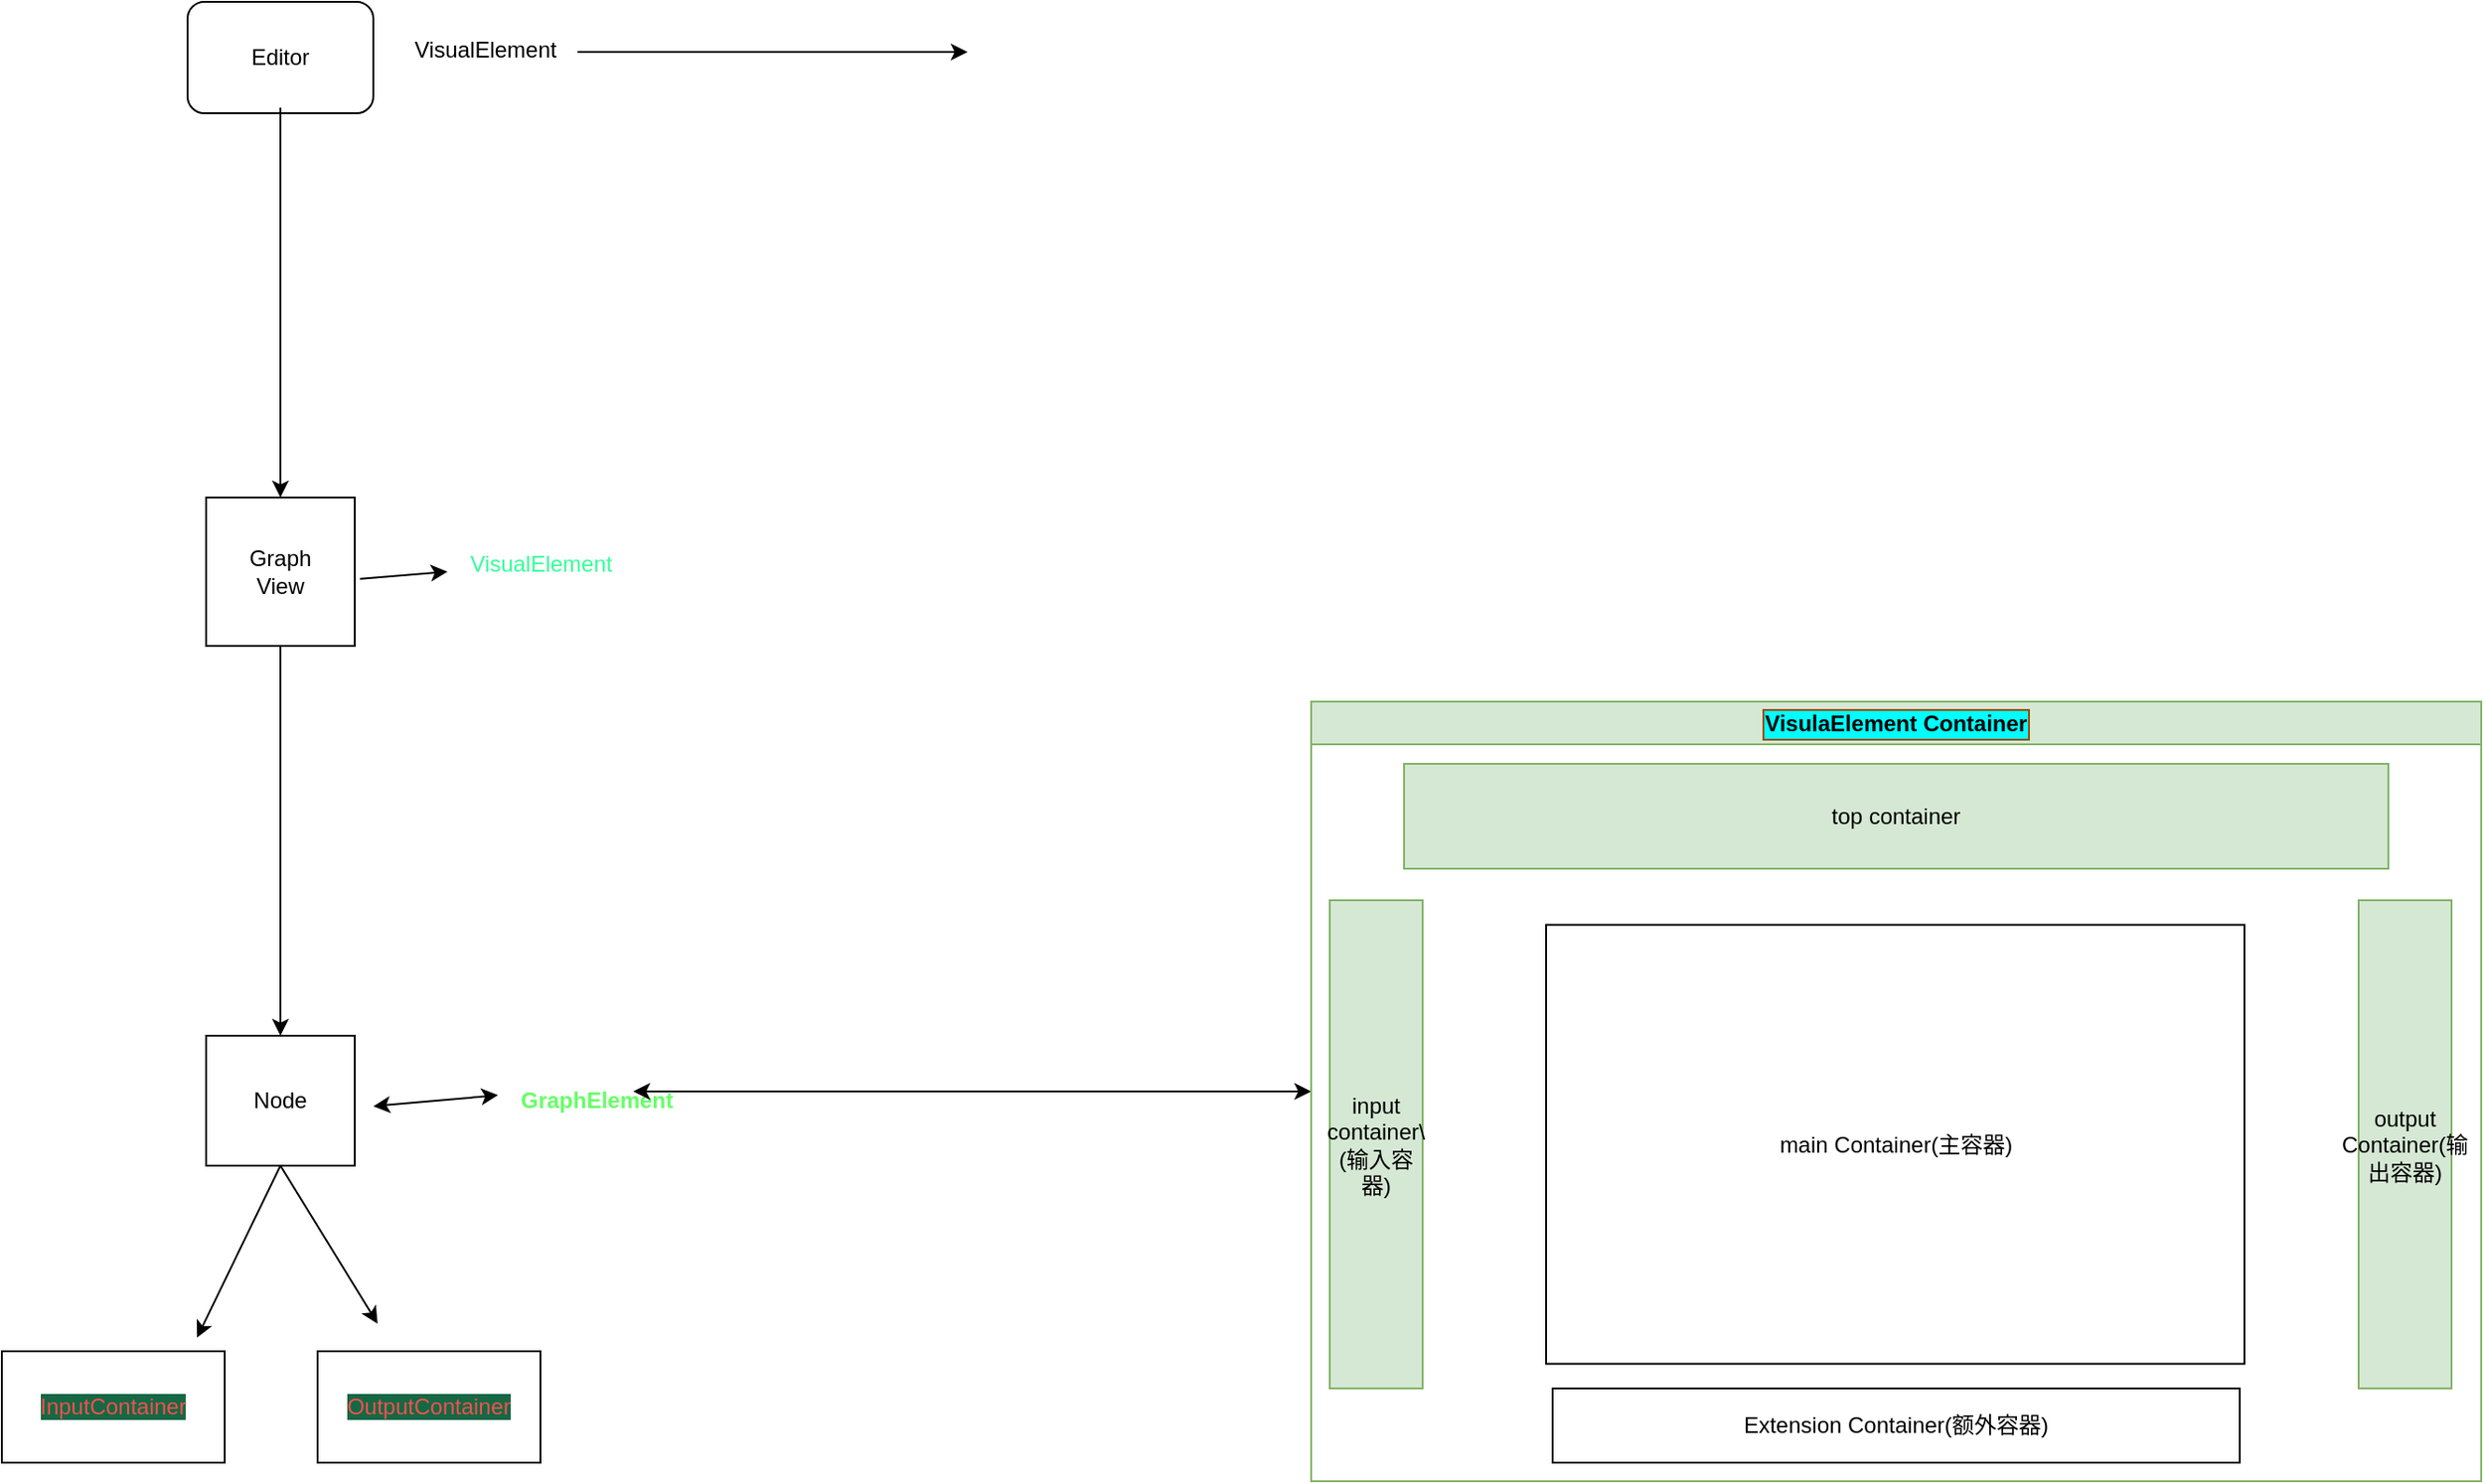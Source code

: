 <mxfile version="24.7.6">
  <diagram name="第 1 页" id="cEUEjpOXRdQMH25T6i1Y">
    <mxGraphModel dx="4052" dy="2286" grid="1" gridSize="10" guides="1" tooltips="1" connect="1" arrows="1" fold="1" page="1" pageScale="1" pageWidth="827" pageHeight="1169" math="0" shadow="0">
      <root>
        <mxCell id="0" />
        <mxCell id="1" parent="0" />
        <mxCell id="V2yEh5TrKZx0-5OOb6w3-1" value="Editor" style="rounded=1;whiteSpace=wrap;html=1;" parent="1" vertex="1">
          <mxGeometry x="320" y="193" width="100" height="60" as="geometry" />
        </mxCell>
        <mxCell id="V2yEh5TrKZx0-5OOb6w3-2" value="" style="endArrow=classic;html=1;rounded=0;entryX=0.5;entryY=0;entryDx=0;entryDy=0;" parent="1" target="V2yEh5TrKZx0-5OOb6w3-5" edge="1">
          <mxGeometry width="50" height="50" relative="1" as="geometry">
            <mxPoint x="370" y="250" as="sourcePoint" />
            <mxPoint x="170" y="440" as="targetPoint" />
            <Array as="points">
              <mxPoint x="370" y="440" />
            </Array>
          </mxGeometry>
        </mxCell>
        <mxCell id="V2yEh5TrKZx0-5OOb6w3-3" value="" style="endArrow=classic;html=1;rounded=0;exitX=0.5;exitY=1;exitDx=0;exitDy=0;entryX=0.5;entryY=0;entryDx=0;entryDy=0;exitPerimeter=0;" parent="1" source="V2yEh5TrKZx0-5OOb6w3-5" target="V2yEh5TrKZx0-5OOb6w3-7" edge="1">
          <mxGeometry width="50" height="50" relative="1" as="geometry">
            <mxPoint x="420" y="530" as="sourcePoint" />
            <mxPoint x="670" y="760" as="targetPoint" />
            <Array as="points" />
          </mxGeometry>
        </mxCell>
        <mxCell id="V2yEh5TrKZx0-5OOb6w3-4" value="VisualElement&lt;div&gt;&lt;br&gt;&lt;/div&gt;" style="text;html=1;align=center;verticalAlign=bottom;resizable=0;points=[];autosize=1;strokeColor=none;fillColor=none;" parent="1" vertex="1">
          <mxGeometry x="430" y="203" width="100" height="40" as="geometry" />
        </mxCell>
        <mxCell id="V2yEh5TrKZx0-5OOb6w3-5" value="Graph&lt;div&gt;View&lt;/div&gt;" style="whiteSpace=wrap;html=1;aspect=fixed;" parent="1" vertex="1">
          <mxGeometry x="330" y="460" width="80" height="80" as="geometry" />
        </mxCell>
        <mxCell id="V2yEh5TrKZx0-5OOb6w3-7" value="Node" style="rounded=0;whiteSpace=wrap;html=1;" parent="1" vertex="1">
          <mxGeometry x="330" y="750" width="80" height="70" as="geometry" />
        </mxCell>
        <mxCell id="V2yEh5TrKZx0-5OOb6w3-9" value="&lt;b&gt;&lt;font style=&quot;--darkreader-inline-color: #8cff7b;&quot; data-darkreader-inline-color=&quot;&quot; color=&quot;#66ff66&quot;&gt;GraphElement&lt;/font&gt;&lt;/b&gt;" style="text;html=1;align=center;verticalAlign=middle;resizable=0;points=[];autosize=1;strokeColor=none;fillColor=none;" parent="1" vertex="1">
          <mxGeometry x="485" y="770" width="110" height="30" as="geometry" />
        </mxCell>
        <mxCell id="V2yEh5TrKZx0-5OOb6w3-11" value="&lt;font style=&quot;--darkreader-inline-color: #6effab;&quot; data-darkreader-inline-color=&quot;&quot; color=&quot;#33ff99&quot;&gt;VisualElement&lt;/font&gt;&lt;div&gt;&lt;br&gt;&lt;/div&gt;" style="text;html=1;align=center;verticalAlign=bottom;resizable=0;points=[];autosize=1;strokeColor=none;fillColor=none;" parent="1" vertex="1">
          <mxGeometry x="460" y="480" width="100" height="40" as="geometry" />
        </mxCell>
        <mxCell id="V2yEh5TrKZx0-5OOb6w3-12" value="" style="endArrow=classic;html=1;rounded=0;exitX=1.035;exitY=0.549;exitDx=0;exitDy=0;exitPerimeter=0;" parent="1" source="V2yEh5TrKZx0-5OOb6w3-5" edge="1">
          <mxGeometry width="50" height="50" relative="1" as="geometry">
            <mxPoint x="420" y="540" as="sourcePoint" />
            <mxPoint x="460" y="500" as="targetPoint" />
          </mxGeometry>
        </mxCell>
        <mxCell id="V2yEh5TrKZx0-5OOb6w3-13" value="" style="endArrow=classic;html=1;rounded=0;entryX=0.951;entryY=0.756;entryDx=0;entryDy=0;entryPerimeter=0;" parent="1" edge="1">
          <mxGeometry width="50" height="50" relative="1" as="geometry">
            <mxPoint x="370" y="820" as="sourcePoint" />
            <mxPoint x="325.1" y="912.68" as="targetPoint" />
          </mxGeometry>
        </mxCell>
        <mxCell id="V2yEh5TrKZx0-5OOb6w3-14" value="" style="endArrow=classic;html=1;rounded=0;entryX=0.021;entryY=0.503;entryDx=0;entryDy=0;entryPerimeter=0;" parent="1" edge="1">
          <mxGeometry width="50" height="50" relative="1" as="geometry">
            <mxPoint x="370" y="820" as="sourcePoint" />
            <mxPoint x="422.31" y="905.09" as="targetPoint" />
          </mxGeometry>
        </mxCell>
        <mxCell id="V2yEh5TrKZx0-5OOb6w3-15" value="&lt;span data-darkreader-inline-bgcolor=&quot;&quot; data-darkreader-inline-color=&quot;&quot; style=&quot;color: rgb(241, 82, 76); text-wrap: nowrap; background-color: rgb(23, 103, 69); --darkreader-inline-color: #eb6c60; --darkreader-inline-bgcolor: #22533a;&quot;&gt;InputContainer&lt;/span&gt;" style="whiteSpace=wrap;html=1;" parent="1" vertex="1">
          <mxGeometry x="220" y="920" width="120" height="60" as="geometry" />
        </mxCell>
        <mxCell id="V2yEh5TrKZx0-5OOb6w3-16" value="&lt;span data-darkreader-inline-bgcolor=&quot;&quot; data-darkreader-inline-color=&quot;&quot; style=&quot;color: rgb(241, 82, 76); text-wrap: nowrap; background-color: rgb(23, 103, 69); --darkreader-inline-color: #eb6c60; --darkreader-inline-bgcolor: #22533a;&quot;&gt;OutputContainer&lt;/span&gt;" style="whiteSpace=wrap;html=1;" parent="1" vertex="1">
          <mxGeometry x="390" y="920" width="120" height="60" as="geometry" />
        </mxCell>
        <mxCell id="V2yEh5TrKZx0-5OOb6w3-18" value="" style="endArrow=classic;startArrow=classic;html=1;rounded=0;exitX=0;exitY=0.5;exitDx=0;exitDy=0;" parent="1" edge="1" source="rrtTz6fm2YhwNLVOh3aT-7">
          <mxGeometry width="50" height="50" relative="1" as="geometry">
            <mxPoint x="760" y="390" as="sourcePoint" />
            <mxPoint x="560" y="780" as="targetPoint" />
            <Array as="points" />
          </mxGeometry>
        </mxCell>
        <mxCell id="V2yEh5TrKZx0-5OOb6w3-19" value="" style="endArrow=classic;startArrow=classic;html=1;rounded=0;entryX=0.02;entryY=0.802;entryDx=0;entryDy=0;entryPerimeter=0;" parent="1" edge="1">
          <mxGeometry width="50" height="50" relative="1" as="geometry">
            <mxPoint x="420" y="787.97" as="sourcePoint" />
            <mxPoint x="487.2" y="782.03" as="targetPoint" />
          </mxGeometry>
        </mxCell>
        <mxCell id="rrtTz6fm2YhwNLVOh3aT-6" value="" style="endArrow=classic;html=1;rounded=0;" edge="1" parent="1">
          <mxGeometry width="50" height="50" relative="1" as="geometry">
            <mxPoint x="530" y="220" as="sourcePoint" />
            <mxPoint x="740" y="220" as="targetPoint" />
            <Array as="points">
              <mxPoint x="640" y="220" />
            </Array>
          </mxGeometry>
        </mxCell>
        <mxCell id="rrtTz6fm2YhwNLVOh3aT-7" value="VisulaElement Container" style="swimlane;whiteSpace=wrap;html=1;labelBackgroundColor=#00FFFF;labelBorderColor=#994C00;textShadow=0;fillColor=#d5e8d4;strokeColor=#82b366;swimlaneFillColor=default;rounded=0;" vertex="1" parent="1">
          <mxGeometry x="925" y="570" width="630" height="420" as="geometry" />
        </mxCell>
        <mxCell id="rrtTz6fm2YhwNLVOh3aT-8" value="input container\(输入容器)" style="rounded=0;whiteSpace=wrap;html=1;fillColor=#d5e8d4;strokeColor=#82b366;swimlaneFillColor=default;" vertex="1" parent="rrtTz6fm2YhwNLVOh3aT-7">
          <mxGeometry x="10" y="107" width="50" height="263" as="geometry" />
        </mxCell>
        <mxCell id="rrtTz6fm2YhwNLVOh3aT-9" value="output Container(输出容器)" style="rounded=0;whiteSpace=wrap;html=1;fillColor=#d5e8d4;strokeColor=#82b366;swimlaneFillColor=default;" vertex="1" parent="rrtTz6fm2YhwNLVOh3aT-7">
          <mxGeometry x="564" y="107" width="50" height="263" as="geometry" />
        </mxCell>
        <mxCell id="rrtTz6fm2YhwNLVOh3aT-10" value="top container" style="rounded=0;whiteSpace=wrap;html=1;fillColor=#d5e8d4;strokeColor=#82b366;swimlaneFillColor=default;" vertex="1" parent="rrtTz6fm2YhwNLVOh3aT-7">
          <mxGeometry x="50" y="33.5" width="530" height="56.5" as="geometry" />
        </mxCell>
        <mxCell id="rrtTz6fm2YhwNLVOh3aT-11" value="main Container(主容器)" style="rounded=0;whiteSpace=wrap;html=1;" vertex="1" parent="rrtTz6fm2YhwNLVOh3aT-7">
          <mxGeometry x="126.5" y="120.25" width="376" height="236.5" as="geometry" />
        </mxCell>
        <mxCell id="rrtTz6fm2YhwNLVOh3aT-12" value="Extension Container(额外容器)" style="rounded=0;whiteSpace=wrap;html=1;" vertex="1" parent="rrtTz6fm2YhwNLVOh3aT-7">
          <mxGeometry x="130" y="370" width="370" height="40" as="geometry" />
        </mxCell>
      </root>
    </mxGraphModel>
  </diagram>
</mxfile>
